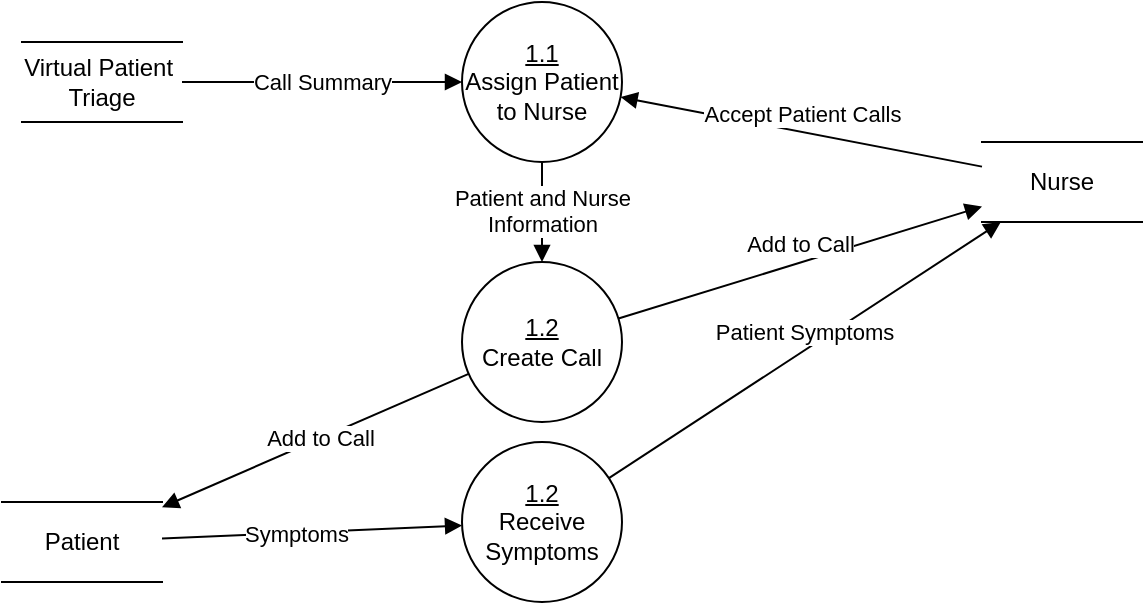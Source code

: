 <mxfile version="24.8.3">
  <diagram name="Page-1" id="vVjtMNGr27E8e1KqsNhG">
    <mxGraphModel dx="833" dy="872" grid="1" gridSize="10" guides="1" tooltips="1" connect="1" arrows="1" fold="1" page="1" pageScale="1" pageWidth="850" pageHeight="1100" math="0" shadow="0">
      <root>
        <mxCell id="0" />
        <mxCell id="1" parent="0" />
        <mxCell id="hgNfzg_kcoW2ZR8ERpB9-3" value="" style="html=1;verticalAlign=bottom;endArrow=block;curved=0;rounded=0;" parent="1" source="hgNfzg_kcoW2ZR8ERpB9-16" target="hgNfzg_kcoW2ZR8ERpB9-4" edge="1">
          <mxGeometry width="80" relative="1" as="geometry">
            <mxPoint x="140" y="110" as="sourcePoint" />
            <mxPoint x="281.459" y="149.294" as="targetPoint" />
          </mxGeometry>
        </mxCell>
        <mxCell id="_1LceMURKqLPQZNsW5OT-1" value="Call Summary" style="edgeLabel;html=1;align=center;verticalAlign=middle;resizable=0;points=[];" vertex="1" connectable="0" parent="hgNfzg_kcoW2ZR8ERpB9-3">
          <mxGeometry x="-0.143" y="3" relative="1" as="geometry">
            <mxPoint x="10" y="3" as="offset" />
          </mxGeometry>
        </mxCell>
        <mxCell id="hgNfzg_kcoW2ZR8ERpB9-4" value="&lt;u&gt;1.1&lt;/u&gt;&lt;div&gt;Assign Patient to Nurse&lt;/div&gt;" style="ellipse;whiteSpace=wrap;html=1;aspect=fixed;" parent="1" vertex="1">
          <mxGeometry x="280" y="120" width="80" height="80" as="geometry" />
        </mxCell>
        <mxCell id="hgNfzg_kcoW2ZR8ERpB9-5" value="Nurse" style="shape=partialRectangle;whiteSpace=wrap;html=1;left=0;right=0;fillColor=none;" parent="1" vertex="1">
          <mxGeometry x="540" y="190" width="80" height="40" as="geometry" />
        </mxCell>
        <mxCell id="hgNfzg_kcoW2ZR8ERpB9-6" value="Accept Patient Calls" style="html=1;verticalAlign=bottom;endArrow=block;curved=0;rounded=0;" parent="1" source="hgNfzg_kcoW2ZR8ERpB9-5" target="hgNfzg_kcoW2ZR8ERpB9-4" edge="1">
          <mxGeometry width="80" relative="1" as="geometry">
            <mxPoint x="410" y="130" as="sourcePoint" />
            <mxPoint x="359.28" y="167.554" as="targetPoint" />
          </mxGeometry>
        </mxCell>
        <mxCell id="hgNfzg_kcoW2ZR8ERpB9-7" value="&lt;u&gt;1.2&lt;/u&gt;&lt;div&gt;Receive Symptoms&lt;/div&gt;" style="ellipse;whiteSpace=wrap;html=1;aspect=fixed;" parent="1" vertex="1">
          <mxGeometry x="280" y="340" width="80" height="80" as="geometry" />
        </mxCell>
        <mxCell id="hgNfzg_kcoW2ZR8ERpB9-9" value="&lt;u&gt;1.2&lt;/u&gt;&lt;div&gt;Create Call&lt;/div&gt;" style="ellipse;whiteSpace=wrap;html=1;aspect=fixed;" parent="1" vertex="1">
          <mxGeometry x="280" y="250" width="80" height="80" as="geometry" />
        </mxCell>
        <mxCell id="hgNfzg_kcoW2ZR8ERpB9-10" value="Patient" style="shape=partialRectangle;whiteSpace=wrap;html=1;left=0;right=0;fillColor=none;" parent="1" vertex="1">
          <mxGeometry x="50" y="370" width="80" height="40" as="geometry" />
        </mxCell>
        <mxCell id="hgNfzg_kcoW2ZR8ERpB9-11" value="" style="html=1;verticalAlign=bottom;endArrow=block;curved=0;rounded=0;" parent="1" source="hgNfzg_kcoW2ZR8ERpB9-10" target="hgNfzg_kcoW2ZR8ERpB9-7" edge="1">
          <mxGeometry width="80" relative="1" as="geometry">
            <mxPoint x="160" y="400" as="sourcePoint" />
            <mxPoint x="240" y="400" as="targetPoint" />
          </mxGeometry>
        </mxCell>
        <mxCell id="_1LceMURKqLPQZNsW5OT-3" value="Symptoms" style="edgeLabel;html=1;align=center;verticalAlign=middle;resizable=0;points=[];" vertex="1" connectable="0" parent="hgNfzg_kcoW2ZR8ERpB9-11">
          <mxGeometry x="-0.111" relative="1" as="geometry">
            <mxPoint as="offset" />
          </mxGeometry>
        </mxCell>
        <mxCell id="hgNfzg_kcoW2ZR8ERpB9-12" value="Patient Symptoms" style="html=1;verticalAlign=bottom;endArrow=block;curved=0;rounded=0;" parent="1" source="hgNfzg_kcoW2ZR8ERpB9-7" target="hgNfzg_kcoW2ZR8ERpB9-5" edge="1">
          <mxGeometry width="80" relative="1" as="geometry">
            <mxPoint x="390" y="340" as="sourcePoint" />
            <mxPoint x="470" y="340" as="targetPoint" />
          </mxGeometry>
        </mxCell>
        <mxCell id="hgNfzg_kcoW2ZR8ERpB9-13" value="Add to Call" style="html=1;verticalAlign=bottom;endArrow=block;curved=0;rounded=0;" parent="1" source="hgNfzg_kcoW2ZR8ERpB9-9" target="hgNfzg_kcoW2ZR8ERpB9-5" edge="1">
          <mxGeometry width="80" relative="1" as="geometry">
            <mxPoint x="130" y="270" as="sourcePoint" />
            <mxPoint x="210" y="270" as="targetPoint" />
          </mxGeometry>
        </mxCell>
        <mxCell id="hgNfzg_kcoW2ZR8ERpB9-14" value="" style="html=1;verticalAlign=bottom;endArrow=block;curved=0;rounded=0;" parent="1" source="hgNfzg_kcoW2ZR8ERpB9-9" target="hgNfzg_kcoW2ZR8ERpB9-10" edge="1">
          <mxGeometry width="80" relative="1" as="geometry">
            <mxPoint x="160" y="280" as="sourcePoint" />
            <mxPoint x="240" y="280" as="targetPoint" />
          </mxGeometry>
        </mxCell>
        <mxCell id="_1LceMURKqLPQZNsW5OT-4" value="Add to Call" style="edgeLabel;html=1;align=center;verticalAlign=middle;resizable=0;points=[];" vertex="1" connectable="0" parent="hgNfzg_kcoW2ZR8ERpB9-14">
          <mxGeometry x="-0.031" relative="1" as="geometry">
            <mxPoint as="offset" />
          </mxGeometry>
        </mxCell>
        <mxCell id="hgNfzg_kcoW2ZR8ERpB9-15" value="Patient and Nurse&lt;div&gt;Information&lt;/div&gt;" style="html=1;verticalAlign=bottom;endArrow=block;curved=0;rounded=0;" parent="1" source="hgNfzg_kcoW2ZR8ERpB9-4" target="hgNfzg_kcoW2ZR8ERpB9-9" edge="1">
          <mxGeometry x="0.6" width="80" relative="1" as="geometry">
            <mxPoint x="180" y="190" as="sourcePoint" />
            <mxPoint x="260" y="190" as="targetPoint" />
            <mxPoint as="offset" />
          </mxGeometry>
        </mxCell>
        <mxCell id="hgNfzg_kcoW2ZR8ERpB9-16" value="Virtual Patient&amp;nbsp;&lt;div&gt;Triage&lt;/div&gt;" style="shape=partialRectangle;whiteSpace=wrap;html=1;left=0;right=0;fillColor=none;" parent="1" vertex="1">
          <mxGeometry x="60" y="140" width="80" height="40" as="geometry" />
        </mxCell>
      </root>
    </mxGraphModel>
  </diagram>
</mxfile>
